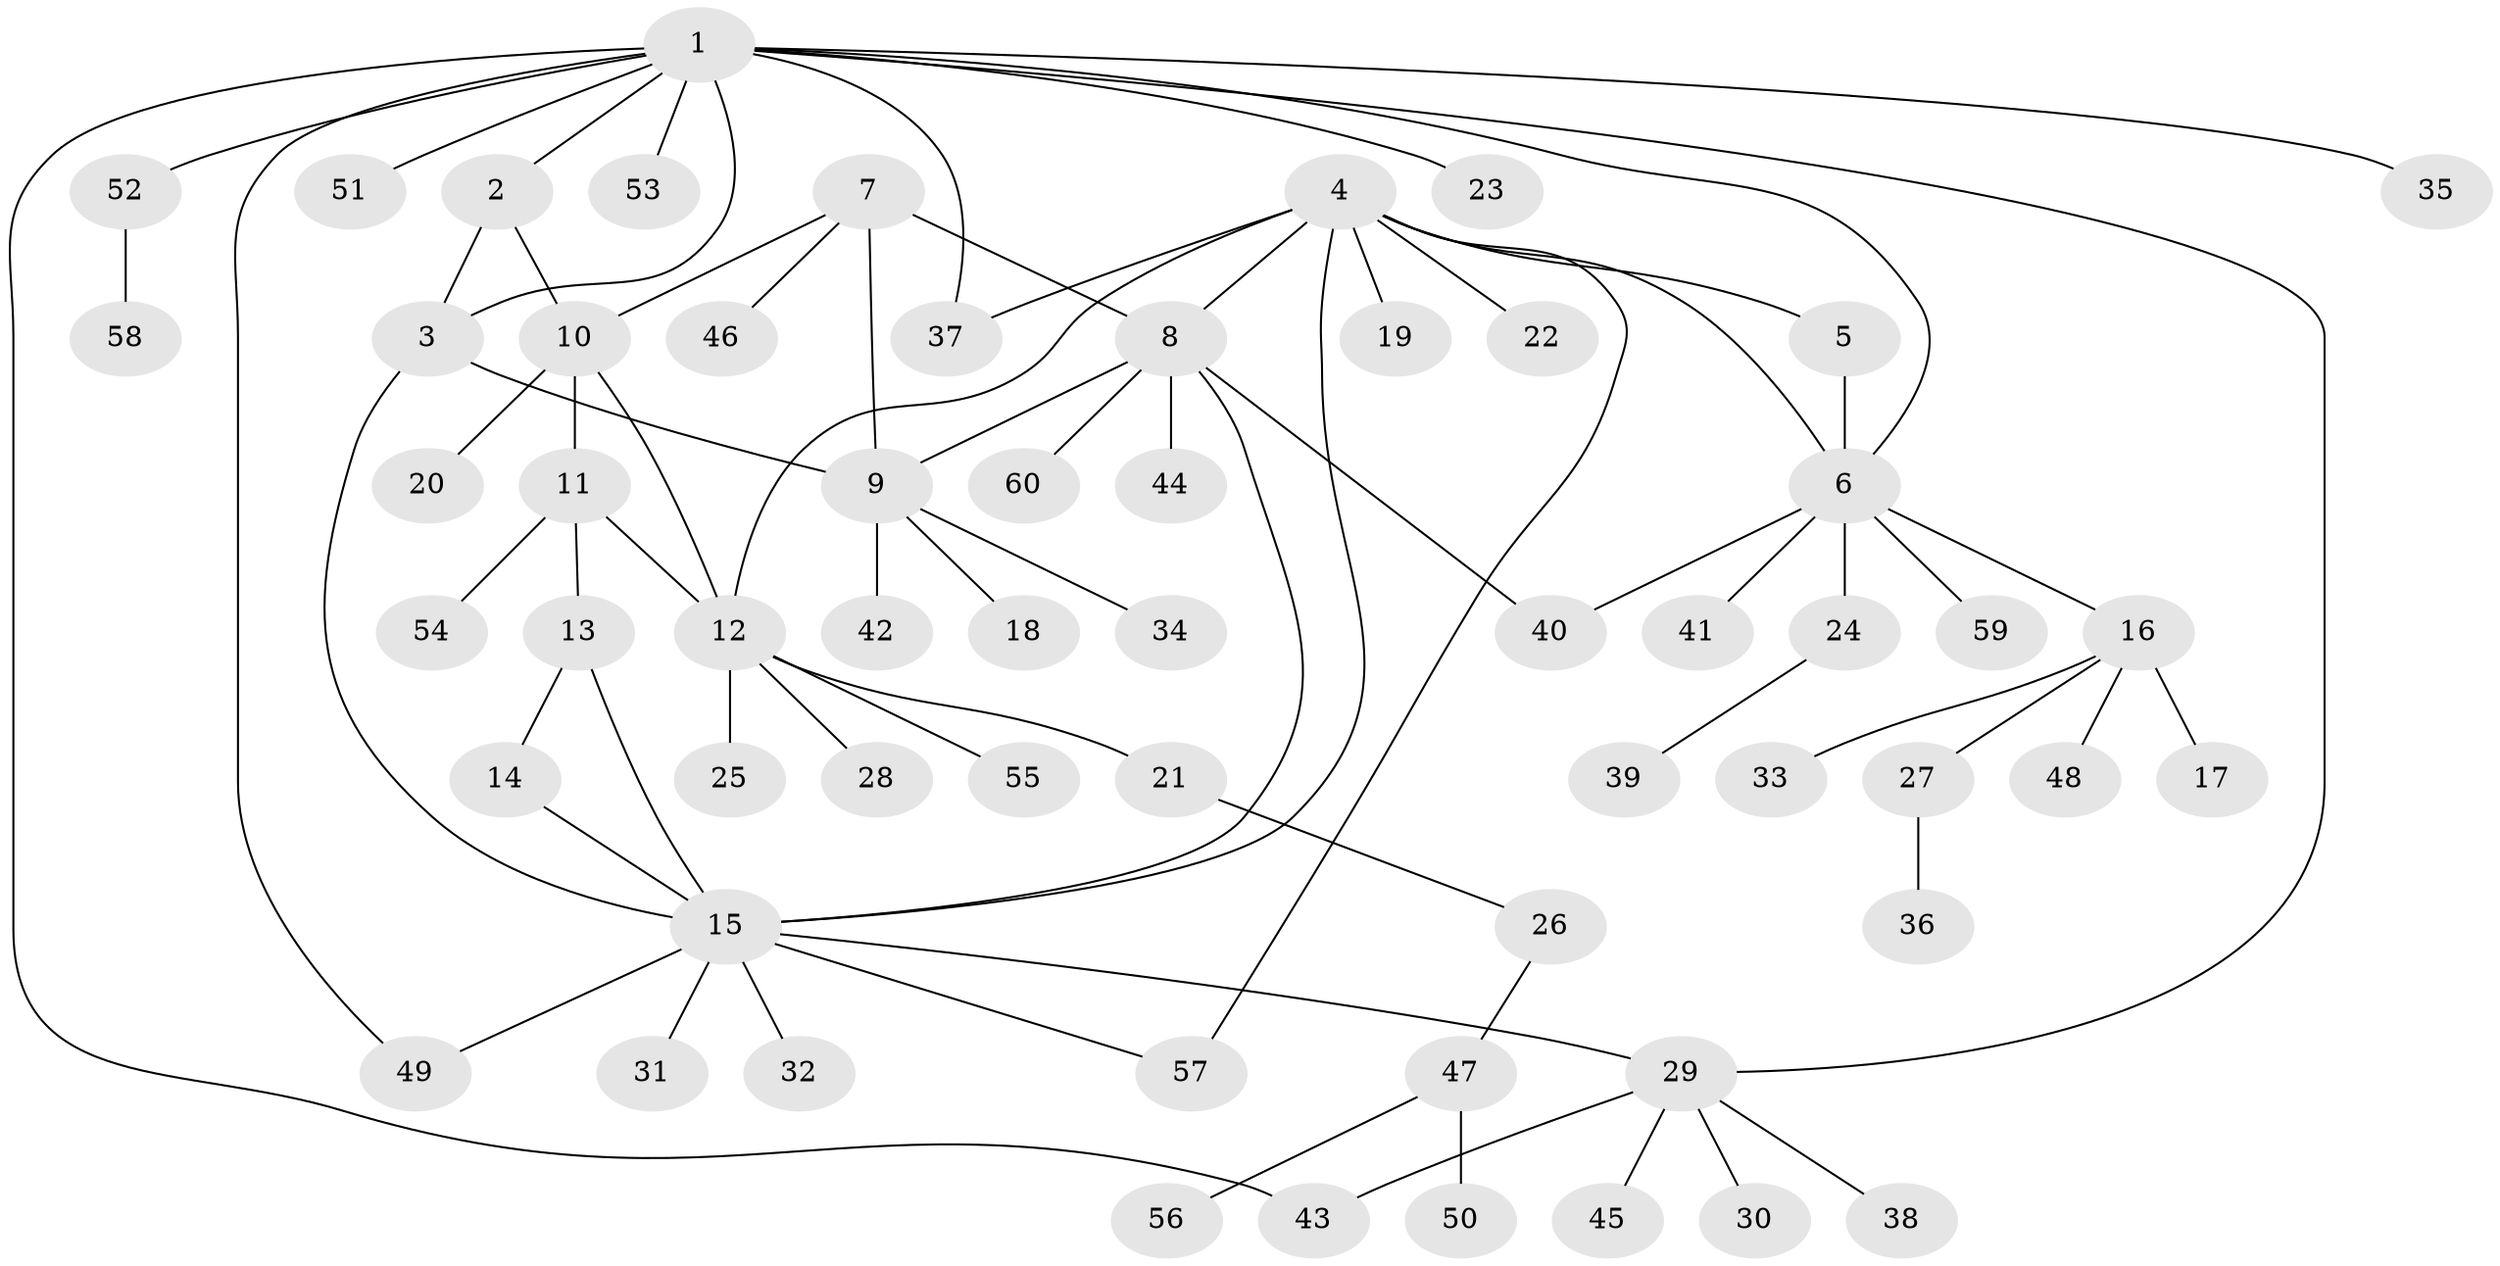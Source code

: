 // Generated by graph-tools (version 1.1) at 2025/26/03/09/25 03:26:36]
// undirected, 60 vertices, 76 edges
graph export_dot {
graph [start="1"]
  node [color=gray90,style=filled];
  1;
  2;
  3;
  4;
  5;
  6;
  7;
  8;
  9;
  10;
  11;
  12;
  13;
  14;
  15;
  16;
  17;
  18;
  19;
  20;
  21;
  22;
  23;
  24;
  25;
  26;
  27;
  28;
  29;
  30;
  31;
  32;
  33;
  34;
  35;
  36;
  37;
  38;
  39;
  40;
  41;
  42;
  43;
  44;
  45;
  46;
  47;
  48;
  49;
  50;
  51;
  52;
  53;
  54;
  55;
  56;
  57;
  58;
  59;
  60;
  1 -- 2;
  1 -- 3;
  1 -- 6;
  1 -- 23;
  1 -- 29;
  1 -- 35;
  1 -- 37;
  1 -- 43;
  1 -- 49;
  1 -- 51;
  1 -- 52;
  1 -- 53;
  2 -- 3;
  2 -- 10;
  3 -- 9;
  3 -- 15;
  4 -- 5;
  4 -- 6;
  4 -- 8;
  4 -- 12;
  4 -- 15;
  4 -- 19;
  4 -- 22;
  4 -- 37;
  4 -- 57;
  5 -- 6;
  6 -- 16;
  6 -- 24;
  6 -- 40;
  6 -- 41;
  6 -- 59;
  7 -- 8;
  7 -- 9;
  7 -- 10;
  7 -- 46;
  8 -- 9;
  8 -- 15;
  8 -- 40;
  8 -- 44;
  8 -- 60;
  9 -- 18;
  9 -- 34;
  9 -- 42;
  10 -- 11;
  10 -- 12;
  10 -- 20;
  11 -- 12;
  11 -- 13;
  11 -- 54;
  12 -- 21;
  12 -- 25;
  12 -- 28;
  12 -- 55;
  13 -- 14;
  13 -- 15;
  14 -- 15;
  15 -- 29;
  15 -- 31;
  15 -- 32;
  15 -- 49;
  15 -- 57;
  16 -- 17;
  16 -- 27;
  16 -- 33;
  16 -- 48;
  21 -- 26;
  24 -- 39;
  26 -- 47;
  27 -- 36;
  29 -- 30;
  29 -- 38;
  29 -- 43;
  29 -- 45;
  47 -- 50;
  47 -- 56;
  52 -- 58;
}
